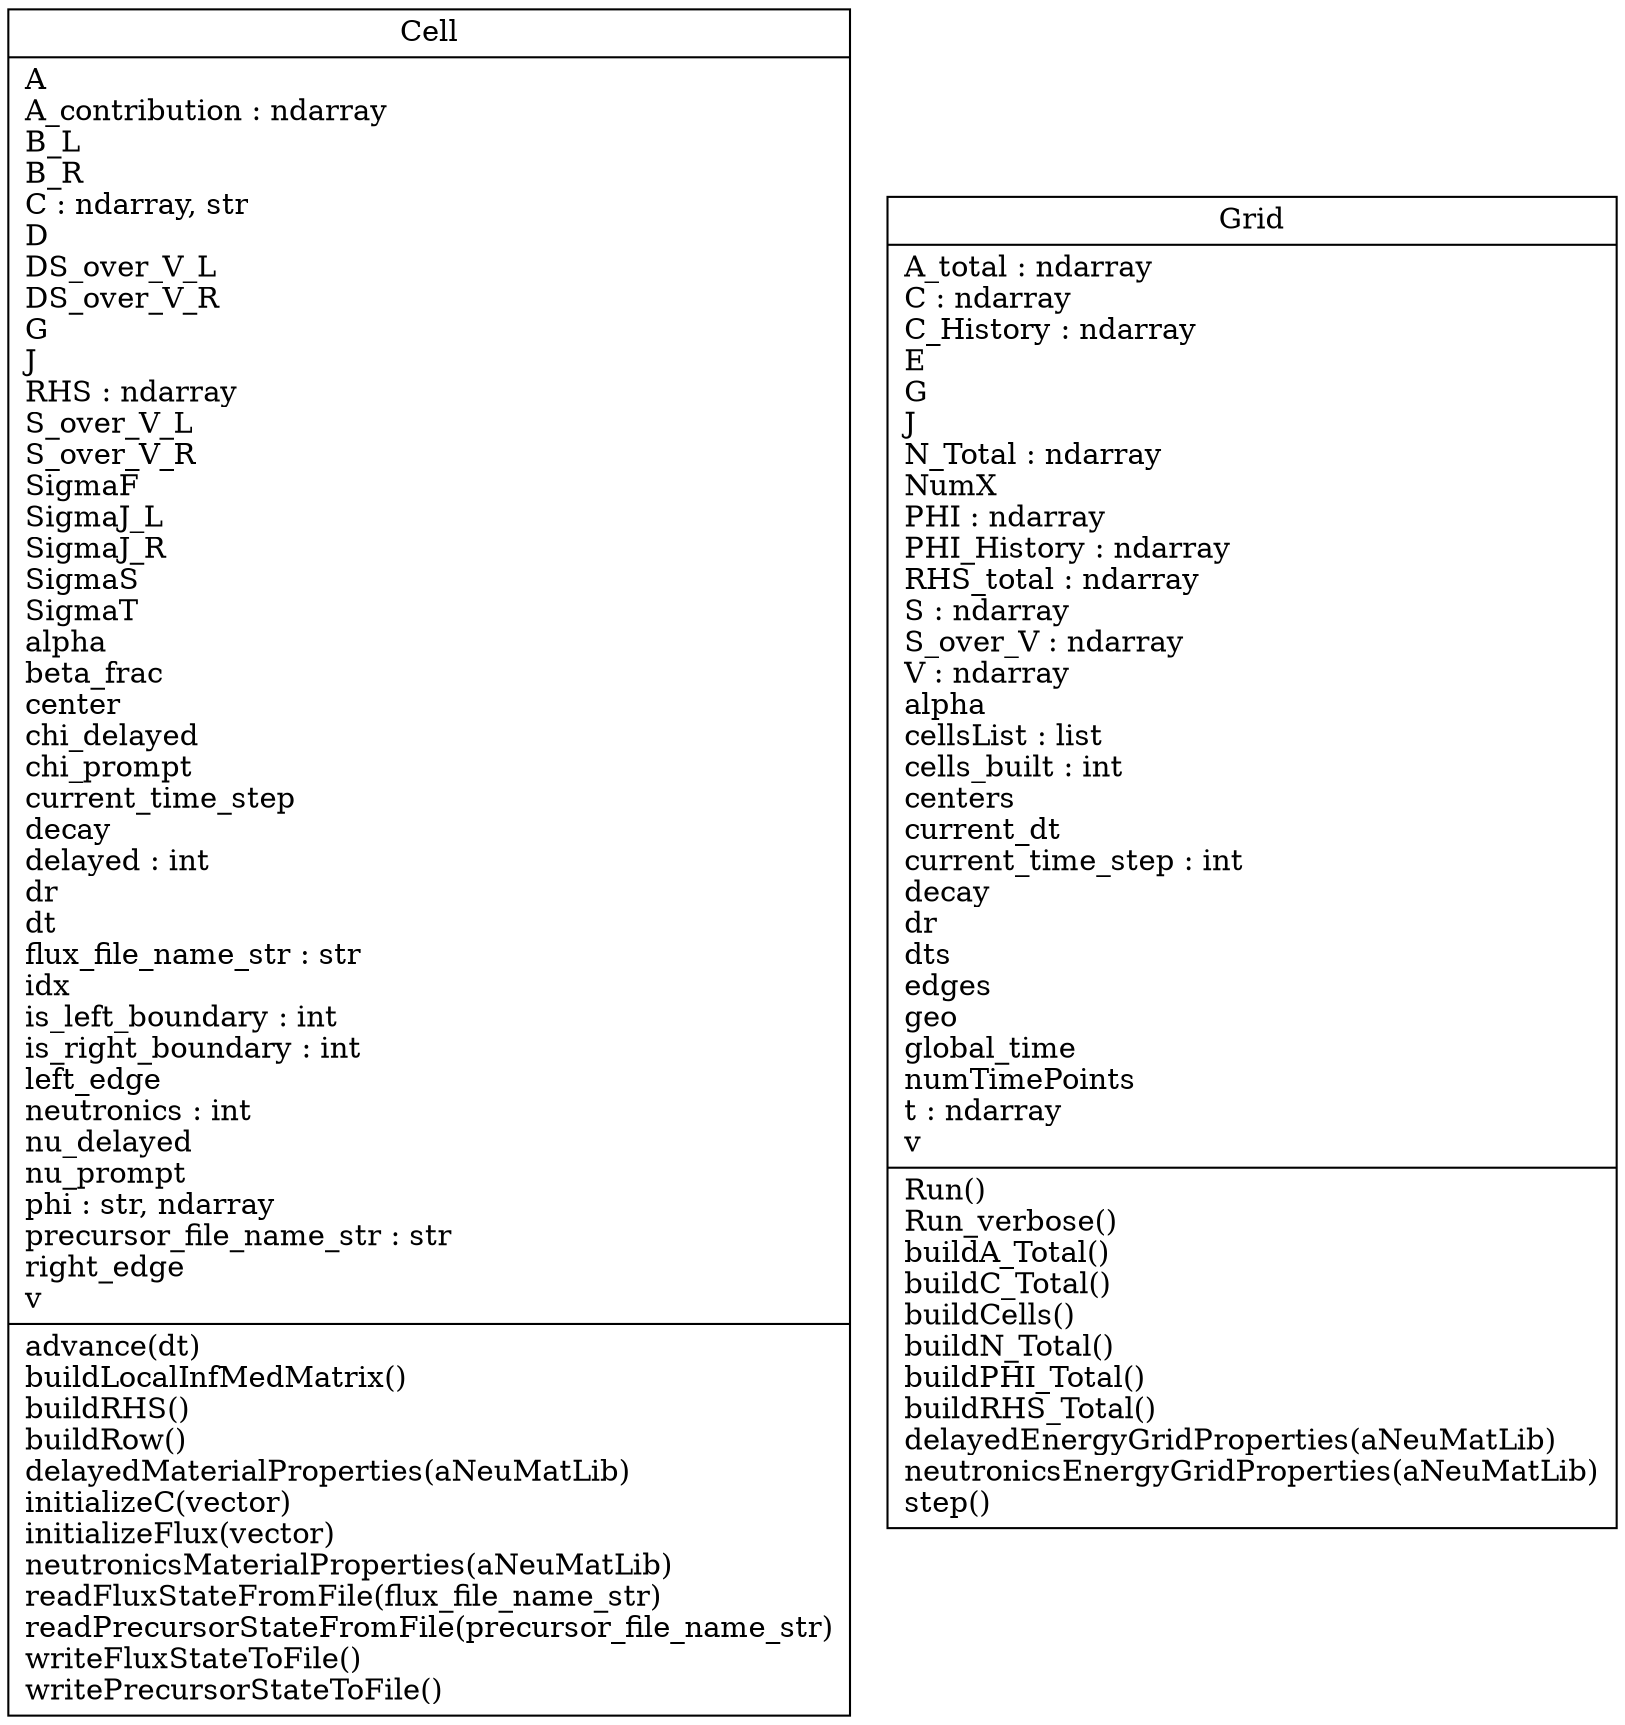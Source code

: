 digraph "classes_MNP" {
charset="utf-8"
rankdir=BT
"0" [label="{Cell|A\lA_contribution : ndarray\lB_L\lB_R\lC : ndarray, str\lD\lDS_over_V_L\lDS_over_V_R\lG\lJ\lRHS : ndarray\lS_over_V_L\lS_over_V_R\lSigmaF\lSigmaJ_L\lSigmaJ_R\lSigmaS\lSigmaT\lalpha\lbeta_frac\lcenter\lchi_delayed\lchi_prompt\lcurrent_time_step\ldecay\ldelayed : int\ldr\ldt\lflux_file_name_str : str\lidx\lis_left_boundary : int\lis_right_boundary : int\lleft_edge\lneutronics : int\lnu_delayed\lnu_prompt\lphi : str, ndarray\lprecursor_file_name_str : str\lright_edge\lv\l|advance(dt)\lbuildLocalInfMedMatrix()\lbuildRHS()\lbuildRow()\ldelayedMaterialProperties(aNeuMatLib)\linitializeC(vector)\linitializeFlux(vector)\lneutronicsMaterialProperties(aNeuMatLib)\lreadFluxStateFromFile(flux_file_name_str)\lreadPrecursorStateFromFile(precursor_file_name_str)\lwriteFluxStateToFile()\lwritePrecursorStateToFile()\l}", shape="record"];
"1" [label="{Grid|A_total : ndarray\lC : ndarray\lC_History : ndarray\lE\lG\lJ\lN_Total : ndarray\lNumX\lPHI : ndarray\lPHI_History : ndarray\lRHS_total : ndarray\lS : ndarray\lS_over_V : ndarray\lV : ndarray\lalpha\lcellsList : list\lcells_built : int\lcenters\lcurrent_dt\lcurrent_time_step : int\ldecay\ldr\ldts\ledges\lgeo\lglobal_time\lnumTimePoints\lt : ndarray\lv\l|Run()\lRun_verbose()\lbuildA_Total()\lbuildC_Total()\lbuildCells()\lbuildN_Total()\lbuildPHI_Total()\lbuildRHS_Total()\ldelayedEnergyGridProperties(aNeuMatLib)\lneutronicsEnergyGridProperties(aNeuMatLib)\lstep()\l}", shape="record"];
}
